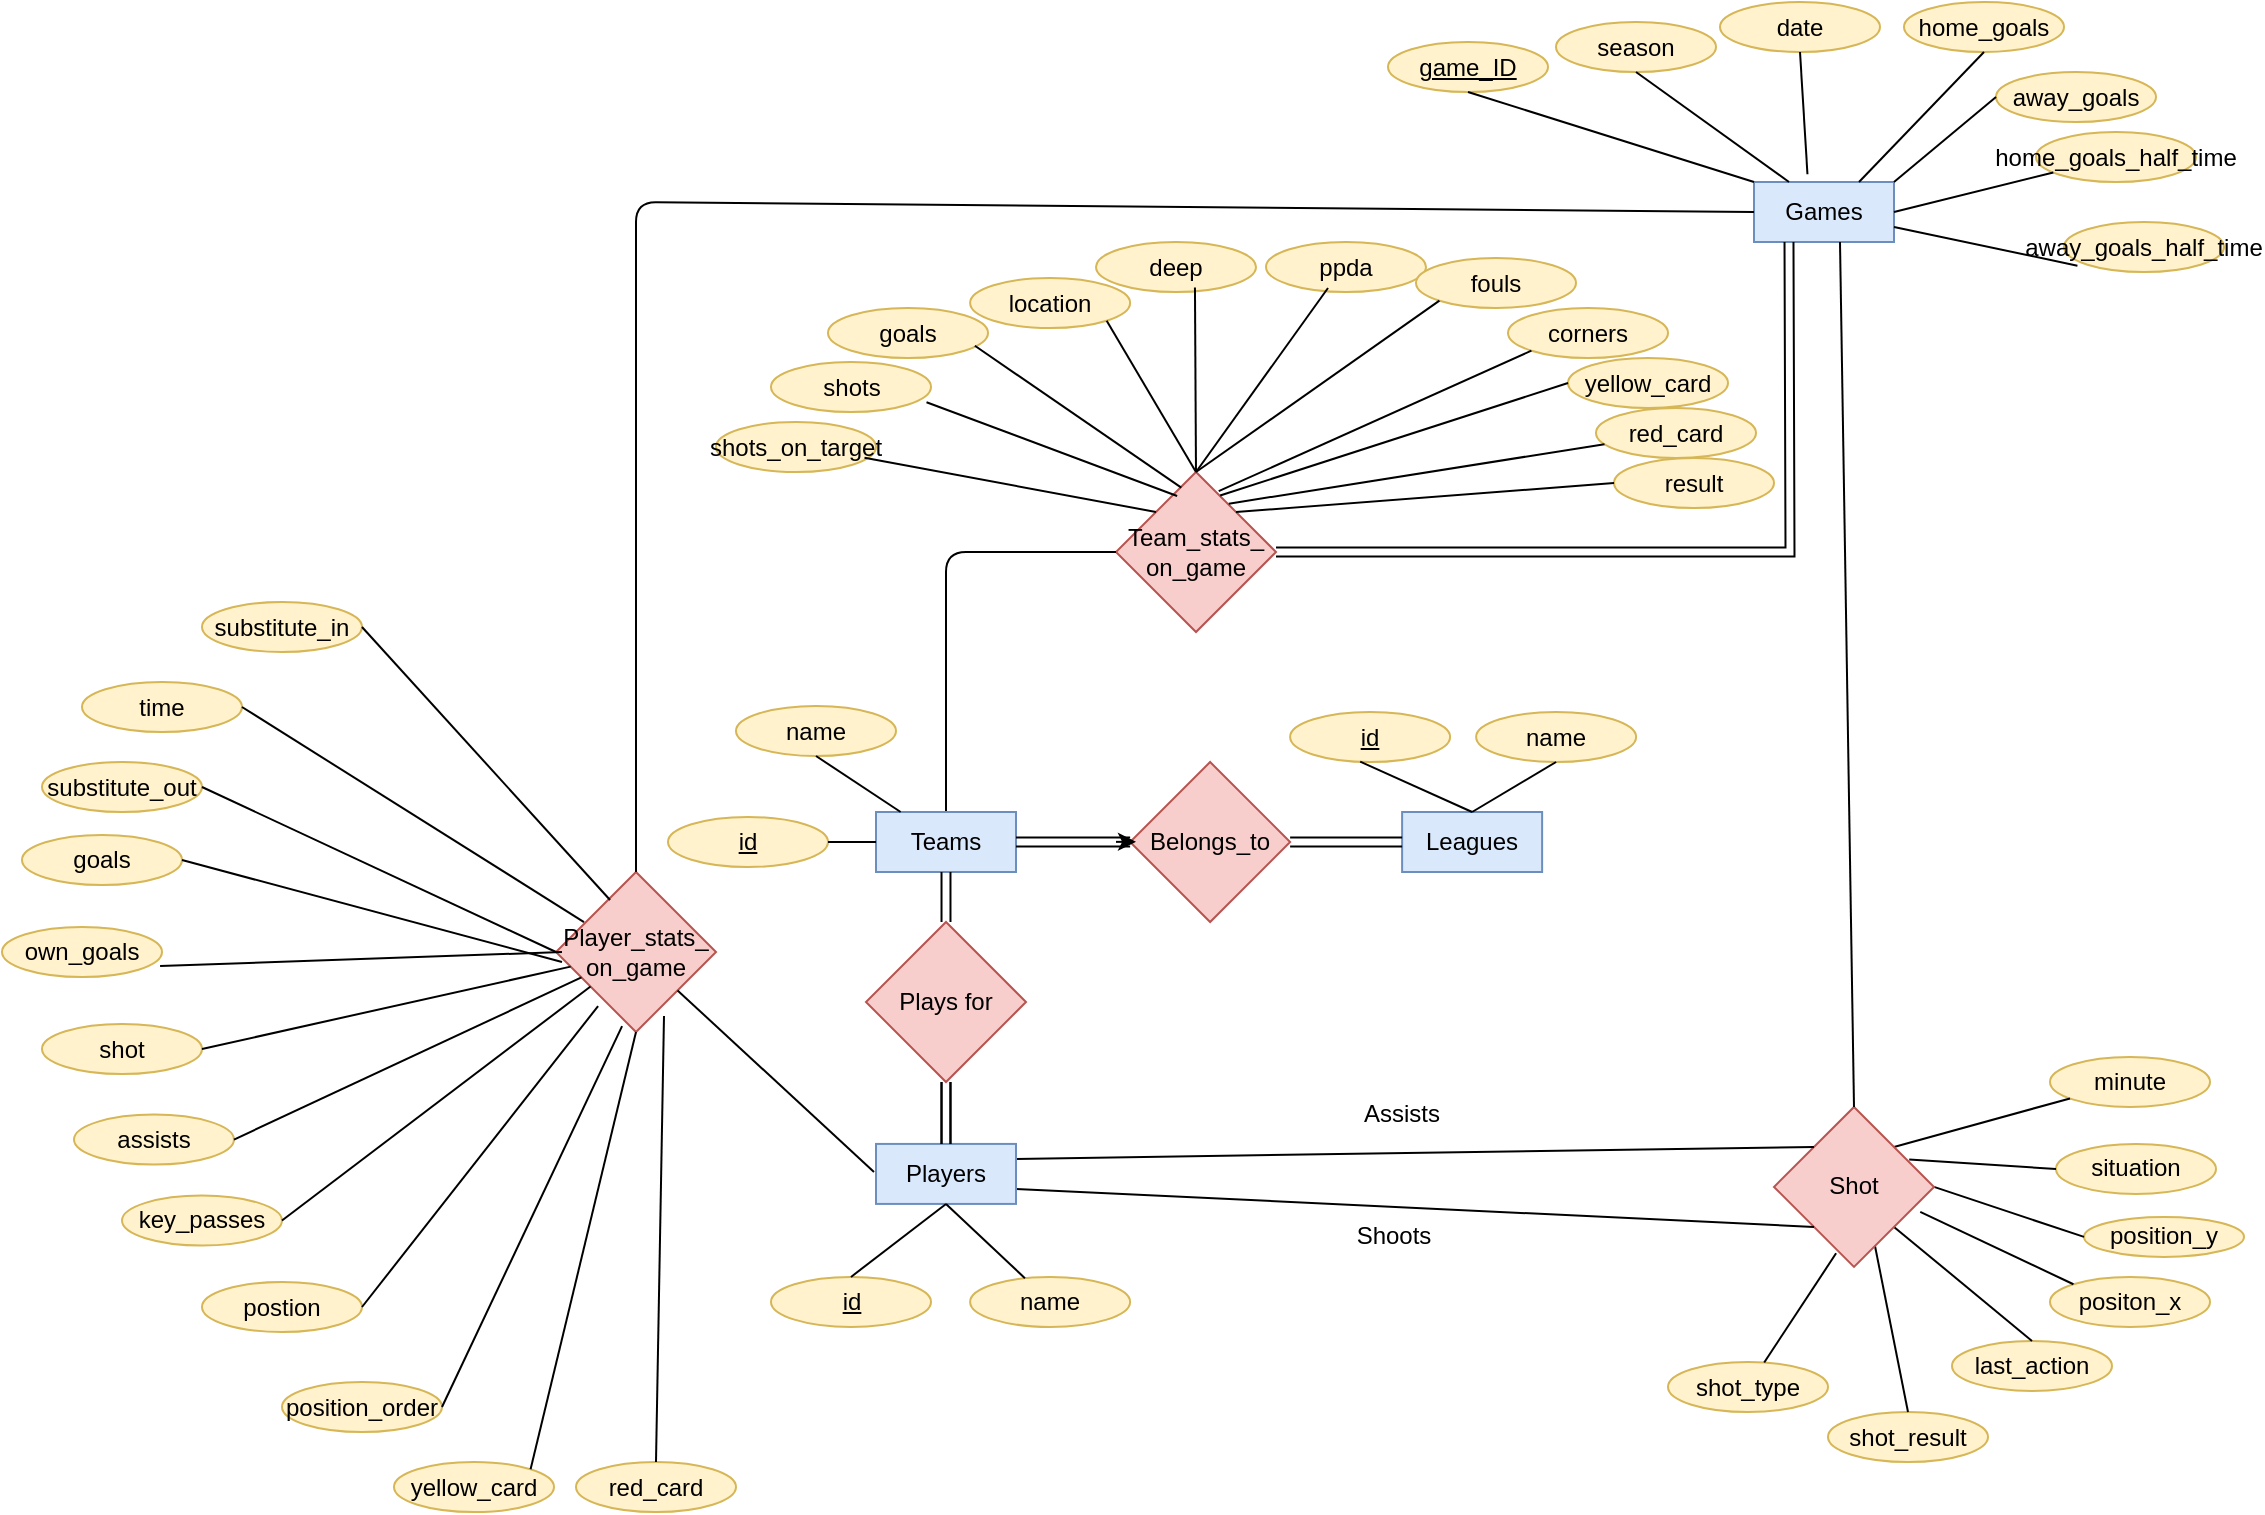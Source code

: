 <mxfile version="15.5.8" type="device"><diagram id="uueZ-VJAmsotww1kCREx" name="Page-1"><mxGraphModel dx="1895" dy="-429" grid="1" gridSize="10" guides="1" tooltips="1" connect="1" arrows="1" fold="1" page="1" pageScale="1" pageWidth="1100" pageHeight="850" math="0" shadow="0"><root><mxCell id="0"/><mxCell id="1" parent="0"/><mxCell id="9hsMUB3Afb42HkKwPOft-1" value="Leagues" style="rounded=0;whiteSpace=wrap;html=1;fillColor=#dae8fc;strokeColor=#6c8ebf;" parent="1" vertex="1"><mxGeometry x="50.06" y="1303" width="70" height="30" as="geometry"/></mxCell><mxCell id="9hsMUB3Afb42HkKwPOft-4" value="Games" style="rounded=0;whiteSpace=wrap;html=1;fillColor=#dae8fc;strokeColor=#6c8ebf;" parent="1" vertex="1"><mxGeometry x="226" y="988" width="70" height="30" as="geometry"/></mxCell><mxCell id="9hsMUB3Afb42HkKwPOft-10" value="name" style="ellipse;whiteSpace=wrap;html=1;fillColor=#fff2cc;strokeColor=#d6b656;" parent="1" vertex="1"><mxGeometry x="87.06" y="1253" width="80" height="25" as="geometry"/></mxCell><mxCell id="9hsMUB3Afb42HkKwPOft-13" value="" style="endArrow=none;html=1;entryX=0.5;entryY=1;entryDx=0;entryDy=0;exitX=0.5;exitY=0;exitDx=0;exitDy=0;" parent="1" source="9hsMUB3Afb42HkKwPOft-1" target="9hsMUB3Afb42HkKwPOft-10" edge="1"><mxGeometry width="50" height="50" relative="1" as="geometry"><mxPoint x="214.06" y="1330" as="sourcePoint"/><mxPoint x="114.06" y="1280" as="targetPoint"/></mxGeometry></mxCell><mxCell id="9hsMUB3Afb42HkKwPOft-22" value="name" style="ellipse;whiteSpace=wrap;html=1;fillColor=#fff2cc;strokeColor=#d6b656;" parent="1" vertex="1"><mxGeometry x="-283" y="1250" width="80" height="25" as="geometry"/></mxCell><mxCell id="9hsMUB3Afb42HkKwPOft-31" value="name" style="ellipse;whiteSpace=wrap;html=1;fillColor=#fff2cc;strokeColor=#d6b656;" parent="1" vertex="1"><mxGeometry x="-165.94" y="1535.46" width="80" height="25" as="geometry"/></mxCell><mxCell id="9hsMUB3Afb42HkKwPOft-53" value="minute" style="ellipse;whiteSpace=wrap;html=1;fillColor=#fff2cc;strokeColor=#d6b656;" parent="1" vertex="1"><mxGeometry x="374" y="1425.46" width="80" height="25" as="geometry"/></mxCell><mxCell id="9hsMUB3Afb42HkKwPOft-56" value="situation" style="ellipse;whiteSpace=wrap;html=1;fillColor=#fff2cc;strokeColor=#d6b656;" parent="1" vertex="1"><mxGeometry x="377" y="1468.96" width="80" height="25" as="geometry"/></mxCell><mxCell id="9hsMUB3Afb42HkKwPOft-57" value="last_action" style="ellipse;whiteSpace=wrap;html=1;fillColor=#fff2cc;strokeColor=#d6b656;" parent="1" vertex="1"><mxGeometry x="325" y="1567.46" width="80" height="25" as="geometry"/></mxCell><mxCell id="9hsMUB3Afb42HkKwPOft-58" value="shot_type" style="ellipse;whiteSpace=wrap;html=1;fillColor=#fff2cc;strokeColor=#d6b656;" parent="1" vertex="1"><mxGeometry x="183" y="1578" width="80" height="25" as="geometry"/></mxCell><mxCell id="9hsMUB3Afb42HkKwPOft-59" value="shot_result" style="ellipse;whiteSpace=wrap;html=1;fillColor=#fff2cc;strokeColor=#d6b656;" parent="1" vertex="1"><mxGeometry x="263" y="1603" width="80" height="25" as="geometry"/></mxCell><mxCell id="9hsMUB3Afb42HkKwPOft-61" value="positon_x" style="ellipse;whiteSpace=wrap;html=1;fillColor=#fff2cc;strokeColor=#d6b656;" parent="1" vertex="1"><mxGeometry x="374" y="1535.46" width="80" height="25" as="geometry"/></mxCell><mxCell id="9hsMUB3Afb42HkKwPOft-62" value="position_y" style="ellipse;whiteSpace=wrap;html=1;fillColor=#fff2cc;strokeColor=#d6b656;" parent="1" vertex="1"><mxGeometry x="391" y="1505.46" width="80" height="20" as="geometry"/></mxCell><mxCell id="9hsMUB3Afb42HkKwPOft-66" value="" style="endArrow=none;html=1;entryX=0.388;entryY=0.915;entryDx=0;entryDy=0;entryPerimeter=0;" parent="1" source="9hsMUB3Afb42HkKwPOft-58" target="bdqrUwtR641LhR5t9HQw-54" edge="1"><mxGeometry width="50" height="50" relative="1" as="geometry"><mxPoint x="199" y="1601.73" as="sourcePoint"/><mxPoint x="501" y="1595.46" as="targetPoint"/></mxGeometry></mxCell><mxCell id="9hsMUB3Afb42HkKwPOft-67" value="" style="endArrow=none;html=1;exitX=0.5;exitY=0;exitDx=0;exitDy=0;entryX=0.63;entryY=0.863;entryDx=0;entryDy=0;entryPerimeter=0;" parent="1" source="9hsMUB3Afb42HkKwPOft-59" target="bdqrUwtR641LhR5t9HQw-54" edge="1"><mxGeometry width="50" height="50" relative="1" as="geometry"><mxPoint x="451" y="1645.46" as="sourcePoint"/><mxPoint x="501" y="1595.46" as="targetPoint"/></mxGeometry></mxCell><mxCell id="9hsMUB3Afb42HkKwPOft-68" value="" style="endArrow=none;html=1;exitX=0.5;exitY=0;exitDx=0;exitDy=0;entryX=1;entryY=1;entryDx=0;entryDy=0;" parent="1" source="9hsMUB3Afb42HkKwPOft-57" target="bdqrUwtR641LhR5t9HQw-54" edge="1"><mxGeometry width="50" height="50" relative="1" as="geometry"><mxPoint x="451" y="1645.46" as="sourcePoint"/><mxPoint x="501" y="1595.46" as="targetPoint"/></mxGeometry></mxCell><mxCell id="9hsMUB3Afb42HkKwPOft-69" value="" style="endArrow=none;html=1;exitX=0.914;exitY=0.656;exitDx=0;exitDy=0;entryX=0;entryY=0;entryDx=0;entryDy=0;exitPerimeter=0;" parent="1" source="bdqrUwtR641LhR5t9HQw-54" target="9hsMUB3Afb42HkKwPOft-61" edge="1"><mxGeometry width="50" height="50" relative="1" as="geometry"><mxPoint x="451" y="1645.46" as="sourcePoint"/><mxPoint x="501" y="1595.46" as="targetPoint"/></mxGeometry></mxCell><mxCell id="9hsMUB3Afb42HkKwPOft-70" value="" style="endArrow=none;html=1;exitX=1;exitY=0.5;exitDx=0;exitDy=0;entryX=0;entryY=0.5;entryDx=0;entryDy=0;" parent="1" source="bdqrUwtR641LhR5t9HQw-54" target="9hsMUB3Afb42HkKwPOft-62" edge="1"><mxGeometry width="50" height="50" relative="1" as="geometry"><mxPoint x="451" y="1645.46" as="sourcePoint"/><mxPoint x="501" y="1595.46" as="targetPoint"/></mxGeometry></mxCell><mxCell id="9hsMUB3Afb42HkKwPOft-71" value="" style="endArrow=none;html=1;exitX=0.845;exitY=0.329;exitDx=0;exitDy=0;entryX=0;entryY=0.5;entryDx=0;entryDy=0;exitPerimeter=0;" parent="1" source="bdqrUwtR641LhR5t9HQw-54" target="9hsMUB3Afb42HkKwPOft-56" edge="1"><mxGeometry width="50" height="50" relative="1" as="geometry"><mxPoint x="451" y="1645.46" as="sourcePoint"/><mxPoint x="501" y="1595.46" as="targetPoint"/></mxGeometry></mxCell><mxCell id="9hsMUB3Afb42HkKwPOft-72" value="" style="endArrow=none;html=1;exitX=1;exitY=0;exitDx=0;exitDy=0;" parent="1" source="bdqrUwtR641LhR5t9HQw-54" target="9hsMUB3Afb42HkKwPOft-53" edge="1"><mxGeometry width="50" height="50" relative="1" as="geometry"><mxPoint x="451" y="1645.46" as="sourcePoint"/><mxPoint x="501" y="1595.46" as="targetPoint"/></mxGeometry></mxCell><mxCell id="9hsMUB3Afb42HkKwPOft-75" value="Player_stats_&lt;br&gt;on_game" style="rhombus;whiteSpace=wrap;html=1;fillColor=#f8cecc;strokeColor=#b85450;" parent="1" vertex="1"><mxGeometry x="-373" y="1333" width="80" height="80" as="geometry"/></mxCell><mxCell id="9hsMUB3Afb42HkKwPOft-76" value="" style="endArrow=none;html=1;entryX=0;entryY=0.5;entryDx=0;entryDy=0;" parent="1" source="9hsMUB3Afb42HkKwPOft-75" edge="1"><mxGeometry width="50" height="50" relative="1" as="geometry"><mxPoint x="-332" y="1468" as="sourcePoint"/><mxPoint x="-214" y="1483" as="targetPoint"/></mxGeometry></mxCell><mxCell id="9hsMUB3Afb42HkKwPOft-77" value="" style="endArrow=none;html=1;entryX=0;entryY=0.5;entryDx=0;entryDy=0;exitX=0.5;exitY=0;exitDx=0;exitDy=0;" parent="1" source="9hsMUB3Afb42HkKwPOft-75" target="9hsMUB3Afb42HkKwPOft-4" edge="1"><mxGeometry width="50" height="50" relative="1" as="geometry"><mxPoint x="-470" y="1303" as="sourcePoint"/><mxPoint x="-420" y="1253" as="targetPoint"/><Array as="points"><mxPoint x="-333" y="998"/></Array></mxGeometry></mxCell><mxCell id="bdqrUwtR641LhR5t9HQw-1" value="goals" style="ellipse;whiteSpace=wrap;html=1;fillColor=#fff2cc;strokeColor=#d6b656;" parent="1" vertex="1"><mxGeometry x="-640" y="1314.5" width="80" height="25" as="geometry"/></mxCell><mxCell id="bdqrUwtR641LhR5t9HQw-2" value="own_goals" style="ellipse;whiteSpace=wrap;html=1;fillColor=#fff2cc;strokeColor=#d6b656;" parent="1" vertex="1"><mxGeometry x="-650" y="1360.5" width="80" height="25" as="geometry"/></mxCell><mxCell id="bdqrUwtR641LhR5t9HQw-3" value="shot" style="ellipse;whiteSpace=wrap;html=1;fillColor=#fff2cc;strokeColor=#d6b656;" parent="1" vertex="1"><mxGeometry x="-630" y="1409" width="80" height="25" as="geometry"/></mxCell><mxCell id="bdqrUwtR641LhR5t9HQw-4" value="assists" style="ellipse;whiteSpace=wrap;html=1;fillColor=#fff2cc;strokeColor=#d6b656;" parent="1" vertex="1"><mxGeometry x="-614" y="1454.27" width="80" height="25" as="geometry"/></mxCell><mxCell id="bdqrUwtR641LhR5t9HQw-5" value="key_passes" style="ellipse;whiteSpace=wrap;html=1;fillColor=#fff2cc;strokeColor=#d6b656;" parent="1" vertex="1"><mxGeometry x="-590" y="1494.77" width="80" height="25" as="geometry"/></mxCell><mxCell id="bdqrUwtR641LhR5t9HQw-6" value="postion" style="ellipse;whiteSpace=wrap;html=1;fillColor=#fff2cc;strokeColor=#d6b656;" parent="1" vertex="1"><mxGeometry x="-550" y="1538" width="80" height="25" as="geometry"/></mxCell><mxCell id="bdqrUwtR641LhR5t9HQw-7" value="position_order" style="ellipse;whiteSpace=wrap;html=1;fillColor=#fff2cc;strokeColor=#d6b656;" parent="1" vertex="1"><mxGeometry x="-510" y="1588" width="80" height="25" as="geometry"/></mxCell><mxCell id="bdqrUwtR641LhR5t9HQw-8" value="yellow_card" style="ellipse;whiteSpace=wrap;html=1;fillColor=#fff2cc;strokeColor=#d6b656;" parent="1" vertex="1"><mxGeometry x="-454" y="1628" width="80" height="25" as="geometry"/></mxCell><mxCell id="bdqrUwtR641LhR5t9HQw-9" value="red_card" style="ellipse;whiteSpace=wrap;html=1;fillColor=#fff2cc;strokeColor=#d6b656;" parent="1" vertex="1"><mxGeometry x="-363" y="1628" width="80" height="25" as="geometry"/></mxCell><mxCell id="bdqrUwtR641LhR5t9HQw-10" value="time&lt;span style=&quot;color: rgba(0 , 0 , 0 , 0) ; font-family: monospace ; font-size: 0px&quot;&gt;%3CmxGraphModel%3E%3Croot%3E%3CmxCell%20id%3D%220%22%2F%3E%3CmxCell%20id%3D%221%22%20parent%3D%220%22%2F%3E%3CmxCell%20id%3D%222%22%20value%3D%22goals%22%20style%3D%22ellipse%3BwhiteSpace%3Dwrap%3Bhtml%3D1%3BfillColor%3D%23fff2cc%3BstrokeColor%3D%23d6b656%3B%22%20vertex%3D%221%22%20parent%3D%221%22%3E%3CmxGeometry%20x%3D%22-80%22%20y%3D%221276.5%22%20width%3D%2280%22%20height%3D%2225%22%20as%3D%22geometry%22%2F%3E%3C%2FmxCell%3E%3C%2Froot%3E%3C%2FmxGraphModel%3E&lt;/span&gt;&lt;span style=&quot;color: rgba(0 , 0 , 0 , 0) ; font-family: monospace ; font-size: 0px&quot;&gt;%3CmxGraphModel%3E%3Croot%3E%3CmxCell%20id%3D%220%22%2F%3E%3CmxCell%20id%3D%221%22%20parent%3D%220%22%2F%3E%3CmxCell%20id%3D%222%22%20value%3D%22goals%22%20style%3D%22ellipse%3BwhiteSpace%3Dwrap%3Bhtml%3D1%3BfillColor%3D%23fff2cc%3BstrokeColor%3D%23d6b656%3B%22%20vertex%3D%221%22%20parent%3D%221%22%3E%3CmxGeometry%20x%3D%22-80%22%20y%3D%221276.5%22%20width%3D%2280%22%20height%3D%2225%22%20as%3D%22geometry%22%2F%3E%3C%2FmxCell%3E%3C%2Froot%3E%3C%2FmxGraphModel%3E&lt;/span&gt;" style="ellipse;whiteSpace=wrap;html=1;fillColor=#fff2cc;strokeColor=#d6b656;" parent="1" vertex="1"><mxGeometry x="-610" y="1238" width="80" height="25" as="geometry"/></mxCell><mxCell id="bdqrUwtR641LhR5t9HQw-11" value="substitute_in" style="ellipse;whiteSpace=wrap;html=1;fillColor=#fff2cc;strokeColor=#d6b656;" parent="1" vertex="1"><mxGeometry x="-550" y="1198" width="80" height="25" as="geometry"/></mxCell><mxCell id="bdqrUwtR641LhR5t9HQw-13" value="substitute_out" style="ellipse;whiteSpace=wrap;html=1;fillColor=#fff2cc;strokeColor=#d6b656;" parent="1" vertex="1"><mxGeometry x="-630" y="1278" width="80" height="25" as="geometry"/></mxCell><mxCell id="bdqrUwtR641LhR5t9HQw-16" style="edgeStyle=orthogonalEdgeStyle;rounded=0;orthogonalLoop=1;jettySize=auto;html=1;exitX=0.5;exitY=1;exitDx=0;exitDy=0;" parent="1" source="bdqrUwtR641LhR5t9HQw-4" target="bdqrUwtR641LhR5t9HQw-4" edge="1"><mxGeometry relative="1" as="geometry"/></mxCell><mxCell id="bdqrUwtR641LhR5t9HQw-17" value="" style="endArrow=none;html=1;exitX=1;exitY=0.5;exitDx=0;exitDy=0;entryX=0.338;entryY=0.175;entryDx=0;entryDy=0;entryPerimeter=0;" parent="1" source="bdqrUwtR641LhR5t9HQw-11" target="9hsMUB3Afb42HkKwPOft-75" edge="1"><mxGeometry width="50" height="50" relative="1" as="geometry"><mxPoint x="-210" y="1468" as="sourcePoint"/><mxPoint x="-160" y="1418" as="targetPoint"/></mxGeometry></mxCell><mxCell id="bdqrUwtR641LhR5t9HQw-18" value="" style="endArrow=none;html=1;entryX=1;entryY=0.5;entryDx=0;entryDy=0;exitX=0.175;exitY=0.313;exitDx=0;exitDy=0;exitPerimeter=0;" parent="1" source="9hsMUB3Afb42HkKwPOft-75" target="bdqrUwtR641LhR5t9HQw-10" edge="1"><mxGeometry width="50" height="50" relative="1" as="geometry"><mxPoint x="-210" y="1468" as="sourcePoint"/><mxPoint x="-160" y="1418" as="targetPoint"/></mxGeometry></mxCell><mxCell id="bdqrUwtR641LhR5t9HQw-19" value="" style="endArrow=none;html=1;entryX=1;entryY=0.5;entryDx=0;entryDy=0;exitX=0;exitY=0.5;exitDx=0;exitDy=0;" parent="1" source="9hsMUB3Afb42HkKwPOft-75" target="bdqrUwtR641LhR5t9HQw-13" edge="1"><mxGeometry width="50" height="50" relative="1" as="geometry"><mxPoint x="-210" y="1468" as="sourcePoint"/><mxPoint x="-160" y="1418" as="targetPoint"/></mxGeometry></mxCell><mxCell id="bdqrUwtR641LhR5t9HQw-20" value="" style="endArrow=none;html=1;entryX=1;entryY=0.5;entryDx=0;entryDy=0;" parent="1" target="bdqrUwtR641LhR5t9HQw-1" edge="1"><mxGeometry width="50" height="50" relative="1" as="geometry"><mxPoint x="-370" y="1378" as="sourcePoint"/><mxPoint x="-160" y="1418" as="targetPoint"/></mxGeometry></mxCell><mxCell id="bdqrUwtR641LhR5t9HQw-21" value="" style="endArrow=none;html=1;entryX=0.988;entryY=0.78;entryDx=0;entryDy=0;entryPerimeter=0;" parent="1" target="bdqrUwtR641LhR5t9HQw-2" edge="1"><mxGeometry width="50" height="50" relative="1" as="geometry"><mxPoint x="-370" y="1373" as="sourcePoint"/><mxPoint x="-160" y="1418" as="targetPoint"/></mxGeometry></mxCell><mxCell id="bdqrUwtR641LhR5t9HQw-22" value="" style="endArrow=none;html=1;entryX=1;entryY=0.5;entryDx=0;entryDy=0;" parent="1" source="9hsMUB3Afb42HkKwPOft-75" target="bdqrUwtR641LhR5t9HQw-3" edge="1"><mxGeometry width="50" height="50" relative="1" as="geometry"><mxPoint x="-210" y="1468" as="sourcePoint"/><mxPoint x="-160" y="1418" as="targetPoint"/></mxGeometry></mxCell><mxCell id="bdqrUwtR641LhR5t9HQw-23" value="" style="endArrow=none;html=1;entryX=1;entryY=0.5;entryDx=0;entryDy=0;" parent="1" source="9hsMUB3Afb42HkKwPOft-75" target="bdqrUwtR641LhR5t9HQw-4" edge="1"><mxGeometry width="50" height="50" relative="1" as="geometry"><mxPoint x="-210" y="1468" as="sourcePoint"/><mxPoint x="-160" y="1418" as="targetPoint"/></mxGeometry></mxCell><mxCell id="bdqrUwtR641LhR5t9HQw-24" value="" style="endArrow=none;html=1;entryX=1;entryY=0.5;entryDx=0;entryDy=0;" parent="1" source="9hsMUB3Afb42HkKwPOft-75" target="bdqrUwtR641LhR5t9HQw-5" edge="1"><mxGeometry width="50" height="50" relative="1" as="geometry"><mxPoint x="-210" y="1468" as="sourcePoint"/><mxPoint x="-160" y="1418" as="targetPoint"/></mxGeometry></mxCell><mxCell id="bdqrUwtR641LhR5t9HQw-25" value="" style="endArrow=none;html=1;entryX=1;entryY=0.5;entryDx=0;entryDy=0;exitX=0.263;exitY=0.838;exitDx=0;exitDy=0;exitPerimeter=0;" parent="1" source="9hsMUB3Afb42HkKwPOft-75" target="bdqrUwtR641LhR5t9HQw-6" edge="1"><mxGeometry width="50" height="50" relative="1" as="geometry"><mxPoint x="-210" y="1468" as="sourcePoint"/><mxPoint x="-160" y="1418" as="targetPoint"/></mxGeometry></mxCell><mxCell id="bdqrUwtR641LhR5t9HQw-26" value="" style="endArrow=none;html=1;entryX=1;entryY=0.5;entryDx=0;entryDy=0;exitX=0.413;exitY=0.963;exitDx=0;exitDy=0;exitPerimeter=0;" parent="1" source="9hsMUB3Afb42HkKwPOft-75" target="bdqrUwtR641LhR5t9HQw-7" edge="1"><mxGeometry width="50" height="50" relative="1" as="geometry"><mxPoint x="-210" y="1468" as="sourcePoint"/><mxPoint x="-160" y="1418" as="targetPoint"/></mxGeometry></mxCell><mxCell id="bdqrUwtR641LhR5t9HQw-27" value="" style="endArrow=none;html=1;entryX=1;entryY=0;entryDx=0;entryDy=0;exitX=0.5;exitY=1;exitDx=0;exitDy=0;" parent="1" source="9hsMUB3Afb42HkKwPOft-75" target="bdqrUwtR641LhR5t9HQw-8" edge="1"><mxGeometry width="50" height="50" relative="1" as="geometry"><mxPoint x="-210" y="1468" as="sourcePoint"/><mxPoint x="-160" y="1418" as="targetPoint"/></mxGeometry></mxCell><mxCell id="bdqrUwtR641LhR5t9HQw-28" value="" style="endArrow=none;html=1;entryX=0.5;entryY=0;entryDx=0;entryDy=0;exitX=0.675;exitY=0.9;exitDx=0;exitDy=0;exitPerimeter=0;" parent="1" source="9hsMUB3Afb42HkKwPOft-75" target="bdqrUwtR641LhR5t9HQw-9" edge="1"><mxGeometry width="50" height="50" relative="1" as="geometry"><mxPoint x="-210" y="1468" as="sourcePoint"/><mxPoint x="-160" y="1418" as="targetPoint"/></mxGeometry></mxCell><mxCell id="bdqrUwtR641LhR5t9HQw-29" value="&lt;u&gt;game_ID&lt;/u&gt;" style="ellipse;whiteSpace=wrap;html=1;fillColor=#fff2cc;strokeColor=#d6b656;" parent="1" vertex="1"><mxGeometry x="43" y="918" width="80" height="25" as="geometry"/></mxCell><mxCell id="bdqrUwtR641LhR5t9HQw-30" value="season" style="ellipse;whiteSpace=wrap;html=1;fillColor=#fff2cc;strokeColor=#d6b656;" parent="1" vertex="1"><mxGeometry x="127" y="908" width="80" height="25" as="geometry"/></mxCell><mxCell id="bdqrUwtR641LhR5t9HQw-32" value="date" style="ellipse;whiteSpace=wrap;html=1;fillColor=#fff2cc;strokeColor=#d6b656;" parent="1" vertex="1"><mxGeometry x="209" y="898" width="80" height="25" as="geometry"/></mxCell><mxCell id="bdqrUwtR641LhR5t9HQw-34" value="Team_stats_&lt;br&gt;on_game" style="rhombus;whiteSpace=wrap;html=1;fillColor=#f8cecc;strokeColor=#b85450;" parent="1" vertex="1"><mxGeometry x="-93" y="1133" width="80" height="80" as="geometry"/></mxCell><mxCell id="bdqrUwtR641LhR5t9HQw-43" value="home_goals" style="ellipse;whiteSpace=wrap;html=1;fillColor=#fff2cc;strokeColor=#d6b656;" parent="1" vertex="1"><mxGeometry x="301" y="898" width="80" height="25" as="geometry"/></mxCell><mxCell id="bdqrUwtR641LhR5t9HQw-44" value="away_goals" style="ellipse;whiteSpace=wrap;html=1;fillColor=#fff2cc;strokeColor=#d6b656;" parent="1" vertex="1"><mxGeometry x="347" y="933" width="80" height="25" as="geometry"/></mxCell><mxCell id="bdqrUwtR641LhR5t9HQw-45" value="home_goals_half_time" style="ellipse;whiteSpace=wrap;html=1;fillColor=#fff2cc;strokeColor=#d6b656;" parent="1" vertex="1"><mxGeometry x="367" y="963" width="80" height="25" as="geometry"/></mxCell><mxCell id="bdqrUwtR641LhR5t9HQw-46" value="away_goals_half_time" style="ellipse;whiteSpace=wrap;html=1;fillColor=#fff2cc;strokeColor=#d6b656;" parent="1" vertex="1"><mxGeometry x="381" y="1008" width="80" height="25" as="geometry"/></mxCell><mxCell id="bdqrUwtR641LhR5t9HQw-47" value="" style="endArrow=none;html=1;entryX=0.5;entryY=1;entryDx=0;entryDy=0;exitX=0;exitY=0;exitDx=0;exitDy=0;" parent="1" source="9hsMUB3Afb42HkKwPOft-4" target="bdqrUwtR641LhR5t9HQw-29" edge="1"><mxGeometry width="50" height="50" relative="1" as="geometry"><mxPoint x="47" y="1348" as="sourcePoint"/><mxPoint x="97" y="1298" as="targetPoint"/></mxGeometry></mxCell><mxCell id="bdqrUwtR641LhR5t9HQw-48" value="" style="endArrow=none;html=1;entryX=0.5;entryY=1;entryDx=0;entryDy=0;exitX=0.25;exitY=0;exitDx=0;exitDy=0;" parent="1" source="9hsMUB3Afb42HkKwPOft-4" target="bdqrUwtR641LhR5t9HQw-30" edge="1"><mxGeometry width="50" height="50" relative="1" as="geometry"><mxPoint x="47" y="1348" as="sourcePoint"/><mxPoint x="97" y="1298" as="targetPoint"/></mxGeometry></mxCell><mxCell id="bdqrUwtR641LhR5t9HQw-49" value="" style="endArrow=none;html=1;entryX=0.5;entryY=1;entryDx=0;entryDy=0;exitX=0.382;exitY=-0.129;exitDx=0;exitDy=0;exitPerimeter=0;" parent="1" source="9hsMUB3Afb42HkKwPOft-4" target="bdqrUwtR641LhR5t9HQw-32" edge="1"><mxGeometry width="50" height="50" relative="1" as="geometry"><mxPoint x="47" y="1348" as="sourcePoint"/><mxPoint x="97" y="1298" as="targetPoint"/></mxGeometry></mxCell><mxCell id="bdqrUwtR641LhR5t9HQw-50" value="" style="endArrow=none;html=1;entryX=0.5;entryY=1;entryDx=0;entryDy=0;exitX=0.75;exitY=0;exitDx=0;exitDy=0;" parent="1" source="9hsMUB3Afb42HkKwPOft-4" target="bdqrUwtR641LhR5t9HQw-43" edge="1"><mxGeometry width="50" height="50" relative="1" as="geometry"><mxPoint x="47" y="1348" as="sourcePoint"/><mxPoint x="97" y="1298" as="targetPoint"/></mxGeometry></mxCell><mxCell id="bdqrUwtR641LhR5t9HQw-51" value="" style="endArrow=none;html=1;entryX=0;entryY=0.5;entryDx=0;entryDy=0;exitX=1;exitY=0;exitDx=0;exitDy=0;" parent="1" source="9hsMUB3Afb42HkKwPOft-4" target="bdqrUwtR641LhR5t9HQw-44" edge="1"><mxGeometry width="50" height="50" relative="1" as="geometry"><mxPoint x="47" y="1348" as="sourcePoint"/><mxPoint x="97" y="1298" as="targetPoint"/></mxGeometry></mxCell><mxCell id="bdqrUwtR641LhR5t9HQw-52" value="" style="endArrow=none;html=1;exitX=1;exitY=0.5;exitDx=0;exitDy=0;" parent="1" source="9hsMUB3Afb42HkKwPOft-4" target="bdqrUwtR641LhR5t9HQw-45" edge="1"><mxGeometry width="50" height="50" relative="1" as="geometry"><mxPoint x="47" y="1348" as="sourcePoint"/><mxPoint x="97" y="1298" as="targetPoint"/></mxGeometry></mxCell><mxCell id="bdqrUwtR641LhR5t9HQw-53" value="" style="endArrow=none;html=1;entryX=0.084;entryY=0.873;entryDx=0;entryDy=0;entryPerimeter=0;exitX=1;exitY=0.75;exitDx=0;exitDy=0;" parent="1" source="9hsMUB3Afb42HkKwPOft-4" target="bdqrUwtR641LhR5t9HQw-46" edge="1"><mxGeometry width="50" height="50" relative="1" as="geometry"><mxPoint x="47" y="1348" as="sourcePoint"/><mxPoint x="97" y="1298" as="targetPoint"/></mxGeometry></mxCell><mxCell id="bdqrUwtR641LhR5t9HQw-54" value="Shot" style="rhombus;whiteSpace=wrap;html=1;fillColor=#f8cecc;strokeColor=#b85450;" parent="1" vertex="1"><mxGeometry x="236" y="1450.46" width="80" height="80" as="geometry"/></mxCell><mxCell id="bdqrUwtR641LhR5t9HQw-56" value="" style="endArrow=none;html=1;exitX=0.5;exitY=0;exitDx=0;exitDy=0;" parent="1" source="bdqrUwtR641LhR5t9HQw-54" edge="1"><mxGeometry width="50" height="50" relative="1" as="geometry"><mxPoint x="260" y="1428" as="sourcePoint"/><mxPoint x="269" y="1018" as="targetPoint"/></mxGeometry></mxCell><mxCell id="bdqrUwtR641LhR5t9HQw-59" value="" style="endArrow=none;html=1;entryX=0;entryY=0;entryDx=0;entryDy=0;exitX=1;exitY=0.25;exitDx=0;exitDy=0;" parent="1" source="Ac9XlFKO8q1BTWfBgDmr-5" target="bdqrUwtR641LhR5t9HQw-54" edge="1"><mxGeometry width="50" height="50" relative="1" as="geometry"><mxPoint x="-60" y="1450" as="sourcePoint"/><mxPoint x="170" y="1378" as="targetPoint"/></mxGeometry></mxCell><mxCell id="bdqrUwtR641LhR5t9HQw-60" value="" style="endArrow=none;html=1;entryX=0;entryY=1;entryDx=0;entryDy=0;exitX=1;exitY=0.75;exitDx=0;exitDy=0;" parent="1" source="Ac9XlFKO8q1BTWfBgDmr-5" target="bdqrUwtR641LhR5t9HQw-54" edge="1"><mxGeometry width="50" height="50" relative="1" as="geometry"><mxPoint x="-144" y="1490.5" as="sourcePoint"/><mxPoint x="170" y="1378" as="targetPoint"/></mxGeometry></mxCell><mxCell id="bdqrUwtR641LhR5t9HQw-61" value="Assists" style="text;html=1;strokeColor=none;fillColor=none;align=center;verticalAlign=middle;whiteSpace=wrap;rounded=0;" parent="1" vertex="1"><mxGeometry x="30" y="1443.96" width="40" height="20" as="geometry"/></mxCell><mxCell id="bdqrUwtR641LhR5t9HQw-64" value="Shoots" style="text;html=1;strokeColor=none;fillColor=none;align=center;verticalAlign=middle;whiteSpace=wrap;rounded=0;" parent="1" vertex="1"><mxGeometry x="26" y="1505.46" width="40" height="20" as="geometry"/></mxCell><mxCell id="bdqrUwtR641LhR5t9HQw-69" value="location" style="ellipse;whiteSpace=wrap;html=1;fillColor=#fff2cc;strokeColor=#d6b656;" parent="1" vertex="1"><mxGeometry x="-165.94" y="1036" width="80" height="25" as="geometry"/></mxCell><mxCell id="bdqrUwtR641LhR5t9HQw-70" value="goals&lt;span style=&quot;color: rgba(0 , 0 , 0 , 0) ; font-family: monospace ; font-size: 0px&quot;&gt;%3CmxGraphModel%3E%3Croot%3E%3CmxCell%20id%3D%220%22%2F%3E%3CmxCell%20id%3D%221%22%20parent%3D%220%22%2F%3E%3CmxCell%20id%3D%222%22%20value%3D%22season%22%20style%3D%22ellipse%3BwhiteSpace%3Dwrap%3Bhtml%3D1%3BfillColor%3D%23fff2cc%3BstrokeColor%3D%23d6b656%3B%22%20vertex%3D%221%22%20parent%3D%221%22%3E%3CmxGeometry%20x%3D%22318%22%20y%3D%221070%22%20width%3D%2280%22%20height%3D%2225%22%20as%3D%22geometry%22%2F%3E%3C%2FmxCell%3E%3C%2Froot%3E%3C%2FmxGraphModel%3E&lt;/span&gt;" style="ellipse;whiteSpace=wrap;html=1;fillColor=#fff2cc;strokeColor=#d6b656;" parent="1" vertex="1"><mxGeometry x="-237" y="1051" width="80" height="25" as="geometry"/></mxCell><mxCell id="bdqrUwtR641LhR5t9HQw-71" value="shots" style="ellipse;whiteSpace=wrap;html=1;fillColor=#fff2cc;strokeColor=#d6b656;" parent="1" vertex="1"><mxGeometry x="-265.5" y="1078" width="80" height="25" as="geometry"/></mxCell><mxCell id="bdqrUwtR641LhR5t9HQw-72" value="shots_on_target" style="ellipse;whiteSpace=wrap;html=1;fillColor=#fff2cc;strokeColor=#d6b656;" parent="1" vertex="1"><mxGeometry x="-293" y="1108" width="80" height="25" as="geometry"/></mxCell><mxCell id="bdqrUwtR641LhR5t9HQw-73" value="deep" style="ellipse;whiteSpace=wrap;html=1;fillColor=#fff2cc;strokeColor=#d6b656;" parent="1" vertex="1"><mxGeometry x="-103" y="1018" width="80" height="25" as="geometry"/></mxCell><mxCell id="bdqrUwtR641LhR5t9HQw-75" value="ppda" style="ellipse;whiteSpace=wrap;html=1;fillColor=#fff2cc;strokeColor=#d6b656;" parent="1" vertex="1"><mxGeometry x="-18" y="1018" width="80" height="25" as="geometry"/></mxCell><mxCell id="bdqrUwtR641LhR5t9HQw-76" value="fouls" style="ellipse;whiteSpace=wrap;html=1;fillColor=#fff2cc;strokeColor=#d6b656;" parent="1" vertex="1"><mxGeometry x="57" y="1026" width="80" height="25" as="geometry"/></mxCell><mxCell id="bdqrUwtR641LhR5t9HQw-77" value="corners&lt;span style=&quot;color: rgba(0 , 0 , 0 , 0) ; font-family: monospace ; font-size: 0px&quot;&gt;%3CmxGraphModel%3E%3Croot%3E%3CmxCell%20id%3D%220%22%2F%3E%3CmxCell%20id%3D%221%22%20parent%3D%220%22%2F%3E%3CmxCell%20id%3D%222%22%20value%3D%22season%22%20style%3D%22ellipse%3BwhiteSpace%3Dwrap%3Bhtml%3D1%3BfillColor%3D%23fff2cc%3BstrokeColor%3D%23d6b656%3B%22%20vertex%3D%221%22%20parent%3D%221%22%3E%3CmxGeometry%20x%3D%22318%22%20y%3D%221070%22%20width%3D%2280%22%20height%3D%2225%22%20as%3D%22geometry%22%2F%3E%3C%2FmxCell%3E%3C%2Froot%3E%3C%2FmxGraphModel%3E&lt;/span&gt;" style="ellipse;whiteSpace=wrap;html=1;fillColor=#fff2cc;strokeColor=#d6b656;" parent="1" vertex="1"><mxGeometry x="103" y="1051" width="80" height="25" as="geometry"/></mxCell><mxCell id="bdqrUwtR641LhR5t9HQw-78" value="yellow_card" style="ellipse;whiteSpace=wrap;html=1;fillColor=#fff2cc;strokeColor=#d6b656;" parent="1" vertex="1"><mxGeometry x="133" y="1076" width="80" height="25" as="geometry"/></mxCell><mxCell id="bdqrUwtR641LhR5t9HQw-79" value="red_card" style="ellipse;whiteSpace=wrap;html=1;fillColor=#fff2cc;strokeColor=#d6b656;" parent="1" vertex="1"><mxGeometry x="147" y="1101" width="80" height="25" as="geometry"/></mxCell><mxCell id="bdqrUwtR641LhR5t9HQw-80" value="result" style="ellipse;whiteSpace=wrap;html=1;fillColor=#fff2cc;strokeColor=#d6b656;" parent="1" vertex="1"><mxGeometry x="156" y="1126" width="80" height="25" as="geometry"/></mxCell><mxCell id="bdqrUwtR641LhR5t9HQw-84" value="" style="endArrow=none;html=1;entryX=0.928;entryY=0.714;entryDx=0;entryDy=0;entryPerimeter=0;exitX=0;exitY=0;exitDx=0;exitDy=0;" parent="1" source="bdqrUwtR641LhR5t9HQw-34" target="bdqrUwtR641LhR5t9HQw-72" edge="1"><mxGeometry width="50" height="50" relative="1" as="geometry"><mxPoint x="-233" y="1226" as="sourcePoint"/><mxPoint x="-183" y="1176" as="targetPoint"/></mxGeometry></mxCell><mxCell id="bdqrUwtR641LhR5t9HQw-85" value="" style="endArrow=none;html=1;entryX=0.972;entryY=0.804;entryDx=0;entryDy=0;entryPerimeter=0;exitX=0.382;exitY=0.15;exitDx=0;exitDy=0;exitPerimeter=0;" parent="1" source="bdqrUwtR641LhR5t9HQw-34" target="bdqrUwtR641LhR5t9HQw-71" edge="1"><mxGeometry width="50" height="50" relative="1" as="geometry"><mxPoint x="-233" y="1226" as="sourcePoint"/><mxPoint x="-183" y="1176" as="targetPoint"/></mxGeometry></mxCell><mxCell id="bdqrUwtR641LhR5t9HQw-86" value="" style="endArrow=none;html=1;entryX=0.918;entryY=0.756;entryDx=0;entryDy=0;entryPerimeter=0;exitX=0.408;exitY=0.098;exitDx=0;exitDy=0;exitPerimeter=0;" parent="1" source="bdqrUwtR641LhR5t9HQw-34" target="bdqrUwtR641LhR5t9HQw-70" edge="1"><mxGeometry width="50" height="50" relative="1" as="geometry"><mxPoint x="-233" y="1226" as="sourcePoint"/><mxPoint x="-183" y="1176" as="targetPoint"/></mxGeometry></mxCell><mxCell id="bdqrUwtR641LhR5t9HQw-88" value="" style="endArrow=none;html=1;entryX=1;entryY=1;entryDx=0;entryDy=0;exitX=0.5;exitY=0;exitDx=0;exitDy=0;" parent="1" source="bdqrUwtR641LhR5t9HQw-34" target="bdqrUwtR641LhR5t9HQw-69" edge="1"><mxGeometry width="50" height="50" relative="1" as="geometry"><mxPoint x="-23" y="1188" as="sourcePoint"/><mxPoint x="-183" y="1176" as="targetPoint"/></mxGeometry></mxCell><mxCell id="bdqrUwtR641LhR5t9HQw-89" value="" style="endArrow=none;html=1;entryX=0.731;entryY=0.99;entryDx=0;entryDy=0;entryPerimeter=0;exitX=0.5;exitY=0;exitDx=0;exitDy=0;" parent="1" source="bdqrUwtR641LhR5t9HQw-34" edge="1"><mxGeometry width="50" height="50" relative="1" as="geometry"><mxPoint x="-233" y="1226" as="sourcePoint"/><mxPoint x="-53.52" y="1040.75" as="targetPoint"/></mxGeometry></mxCell><mxCell id="bdqrUwtR641LhR5t9HQw-90" value="" style="endArrow=none;html=1;entryX=0.5;entryY=1;entryDx=0;entryDy=0;exitX=0.5;exitY=0;exitDx=0;exitDy=0;" parent="1" source="bdqrUwtR641LhR5t9HQw-34" edge="1"><mxGeometry width="50" height="50" relative="1" as="geometry"><mxPoint x="-233" y="1226" as="sourcePoint"/><mxPoint x="13" y="1041" as="targetPoint"/></mxGeometry></mxCell><mxCell id="bdqrUwtR641LhR5t9HQw-91" value="" style="endArrow=none;html=1;entryX=0;entryY=1;entryDx=0;entryDy=0;exitX=0.5;exitY=0;exitDx=0;exitDy=0;" parent="1" source="bdqrUwtR641LhR5t9HQw-34" target="bdqrUwtR641LhR5t9HQw-76" edge="1"><mxGeometry width="50" height="50" relative="1" as="geometry"><mxPoint x="-233" y="1226" as="sourcePoint"/><mxPoint x="-183" y="1176" as="targetPoint"/></mxGeometry></mxCell><mxCell id="bdqrUwtR641LhR5t9HQw-92" value="" style="endArrow=none;html=1;entryX=0;entryY=1;entryDx=0;entryDy=0;exitX=0.642;exitY=0.12;exitDx=0;exitDy=0;exitPerimeter=0;" parent="1" source="bdqrUwtR641LhR5t9HQw-34" target="bdqrUwtR641LhR5t9HQw-77" edge="1"><mxGeometry width="50" height="50" relative="1" as="geometry"><mxPoint x="-233" y="1226" as="sourcePoint"/><mxPoint x="-183" y="1176" as="targetPoint"/></mxGeometry></mxCell><mxCell id="bdqrUwtR641LhR5t9HQw-93" value="" style="endArrow=none;html=1;entryX=0;entryY=0.5;entryDx=0;entryDy=0;exitX=0.651;exitY=0.147;exitDx=0;exitDy=0;exitPerimeter=0;" parent="1" source="bdqrUwtR641LhR5t9HQw-34" target="bdqrUwtR641LhR5t9HQw-78" edge="1"><mxGeometry width="50" height="50" relative="1" as="geometry"><mxPoint x="-23" y="1166" as="sourcePoint"/><mxPoint x="-183" y="1176" as="targetPoint"/></mxGeometry></mxCell><mxCell id="bdqrUwtR641LhR5t9HQw-94" value="" style="endArrow=none;html=1;exitX=0.705;exitY=0.198;exitDx=0;exitDy=0;exitPerimeter=0;" parent="1" source="bdqrUwtR641LhR5t9HQw-34" target="bdqrUwtR641LhR5t9HQw-79" edge="1"><mxGeometry width="50" height="50" relative="1" as="geometry"><mxPoint x="-233" y="1226" as="sourcePoint"/><mxPoint x="-183" y="1176" as="targetPoint"/></mxGeometry></mxCell><mxCell id="bdqrUwtR641LhR5t9HQw-95" value="" style="endArrow=none;html=1;entryX=0;entryY=0.5;entryDx=0;entryDy=0;exitX=1;exitY=0;exitDx=0;exitDy=0;" parent="1" source="bdqrUwtR641LhR5t9HQw-34" target="bdqrUwtR641LhR5t9HQw-80" edge="1"><mxGeometry width="50" height="50" relative="1" as="geometry"><mxPoint x="-233" y="1226" as="sourcePoint"/><mxPoint x="-183" y="1176" as="targetPoint"/></mxGeometry></mxCell><mxCell id="EnN9bWN50MHeNSuGyORM-2" value="" style="endArrow=none;html=1;entryX=0;entryY=0.5;entryDx=0;entryDy=0;exitX=0.5;exitY=0;exitDx=0;exitDy=0;" parent="1" source="Ac9XlFKO8q1BTWfBgDmr-4" target="bdqrUwtR641LhR5t9HQw-34" edge="1"><mxGeometry width="50" height="50" relative="1" as="geometry"><mxPoint x="-182.97" y="1303" as="sourcePoint"/><mxPoint x="-325.76" y="1192.85" as="targetPoint"/><Array as="points"><mxPoint x="-178" y="1173"/></Array></mxGeometry></mxCell><mxCell id="EnN9bWN50MHeNSuGyORM-3" style="edgeStyle=none;shape=link;rounded=0;orthogonalLoop=1;jettySize=auto;html=1;exitX=0.25;exitY=1;exitDx=0;exitDy=0;endArrow=none;endFill=0;strokeColor=#000000;entryX=1;entryY=0.5;entryDx=0;entryDy=0;width=4.483;" parent="1" source="9hsMUB3Afb42HkKwPOft-4" target="bdqrUwtR641LhR5t9HQw-34" edge="1"><mxGeometry relative="1" as="geometry"><mxPoint x="72.09" y="1172.66" as="sourcePoint"/><mxPoint x="2.06" y="1172.66" as="targetPoint"/><Array as="points"><mxPoint x="244" y="1173"/></Array></mxGeometry></mxCell><mxCell id="Ac9XlFKO8q1BTWfBgDmr-1" value="Plays for" style="rhombus;whiteSpace=wrap;html=1;fillColor=#f8cecc;strokeColor=#b85450;" parent="1" vertex="1"><mxGeometry x="-218" y="1358" width="80" height="80" as="geometry"/></mxCell><mxCell id="Ac9XlFKO8q1BTWfBgDmr-3" value="Belongs_to" style="rhombus;whiteSpace=wrap;html=1;fillColor=#f8cecc;strokeColor=#b85450;" parent="1" vertex="1"><mxGeometry x="-85.94" y="1278" width="80" height="80" as="geometry"/></mxCell><mxCell id="Ac9XlFKO8q1BTWfBgDmr-4" value="Teams" style="rounded=0;whiteSpace=wrap;html=1;fillColor=#dae8fc;strokeColor=#6c8ebf;" parent="1" vertex="1"><mxGeometry x="-213" y="1303" width="70" height="30" as="geometry"/></mxCell><mxCell id="Ac9XlFKO8q1BTWfBgDmr-5" value="Players" style="rounded=0;whiteSpace=wrap;html=1;fillColor=#dae8fc;strokeColor=#6c8ebf;" parent="1" vertex="1"><mxGeometry x="-213" y="1468.96" width="70" height="30" as="geometry"/></mxCell><mxCell id="Ac9XlFKO8q1BTWfBgDmr-6" value="&lt;u&gt;id&lt;/u&gt;" style="ellipse;whiteSpace=wrap;html=1;fillColor=#fff2cc;strokeColor=#d6b656;" parent="1" vertex="1"><mxGeometry x="-265.5" y="1535.46" width="80" height="25" as="geometry"/></mxCell><mxCell id="Ac9XlFKO8q1BTWfBgDmr-7" value="&lt;u&gt;id&lt;/u&gt;" style="ellipse;whiteSpace=wrap;html=1;fillColor=#fff2cc;strokeColor=#d6b656;" parent="1" vertex="1"><mxGeometry x="-317" y="1305.5" width="80" height="25" as="geometry"/></mxCell><mxCell id="Ac9XlFKO8q1BTWfBgDmr-8" value="&lt;u&gt;id&lt;/u&gt;" style="ellipse;whiteSpace=wrap;html=1;fillColor=#fff2cc;strokeColor=#d6b656;" parent="1" vertex="1"><mxGeometry x="-5.94" y="1253" width="80" height="25" as="geometry"/></mxCell><mxCell id="Ac9XlFKO8q1BTWfBgDmr-9" value="" style="endArrow=none;html=1;rounded=0;entryX=0.5;entryY=1;entryDx=0;entryDy=0;" parent="1" source="Ac9XlFKO8q1BTWfBgDmr-4" target="9hsMUB3Afb42HkKwPOft-22" edge="1"><mxGeometry width="50" height="50" relative="1" as="geometry"><mxPoint x="-180" y="1410" as="sourcePoint"/><mxPoint x="-130" y="1360" as="targetPoint"/></mxGeometry></mxCell><mxCell id="Ac9XlFKO8q1BTWfBgDmr-10" value="" style="endArrow=none;html=1;rounded=0;entryX=1;entryY=0.5;entryDx=0;entryDy=0;exitX=0;exitY=0.5;exitDx=0;exitDy=0;" parent="1" source="Ac9XlFKO8q1BTWfBgDmr-4" target="Ac9XlFKO8q1BTWfBgDmr-7" edge="1"><mxGeometry width="50" height="50" relative="1" as="geometry"><mxPoint x="-180" y="1410" as="sourcePoint"/><mxPoint x="-130" y="1360" as="targetPoint"/></mxGeometry></mxCell><mxCell id="Ac9XlFKO8q1BTWfBgDmr-11" value="" style="endArrow=none;html=1;rounded=0;entryX=0.5;entryY=1;entryDx=0;entryDy=0;exitX=0.5;exitY=0;exitDx=0;exitDy=0;" parent="1" source="Ac9XlFKO8q1BTWfBgDmr-6" target="Ac9XlFKO8q1BTWfBgDmr-5" edge="1"><mxGeometry width="50" height="50" relative="1" as="geometry"><mxPoint x="-180" y="1410" as="sourcePoint"/><mxPoint x="-130" y="1360" as="targetPoint"/></mxGeometry></mxCell><mxCell id="Ac9XlFKO8q1BTWfBgDmr-12" value="" style="endArrow=none;html=1;rounded=0;exitX=0.5;exitY=1;exitDx=0;exitDy=0;" parent="1" source="Ac9XlFKO8q1BTWfBgDmr-5" target="9hsMUB3Afb42HkKwPOft-31" edge="1"><mxGeometry width="50" height="50" relative="1" as="geometry"><mxPoint x="-180" y="1410" as="sourcePoint"/><mxPoint x="-130" y="1360" as="targetPoint"/></mxGeometry></mxCell><mxCell id="Ac9XlFKO8q1BTWfBgDmr-13" value="" style="endArrow=none;html=1;rounded=0;entryX=0.5;entryY=0;entryDx=0;entryDy=0;exitX=0.438;exitY=0.994;exitDx=0;exitDy=0;exitPerimeter=0;" parent="1" source="Ac9XlFKO8q1BTWfBgDmr-8" target="9hsMUB3Afb42HkKwPOft-1" edge="1"><mxGeometry width="50" height="50" relative="1" as="geometry"><mxPoint x="-195.94" y="1410" as="sourcePoint"/><mxPoint x="-145.94" y="1360" as="targetPoint"/></mxGeometry></mxCell><mxCell id="Bs6w96BTE2kdqeaR9A1H-2" style="edgeStyle=none;shape=link;rounded=0;orthogonalLoop=1;jettySize=auto;html=1;endArrow=none;endFill=0;strokeColor=#000000;entryX=0.5;entryY=0;entryDx=0;entryDy=0;width=4.483;exitX=0.5;exitY=1;exitDx=0;exitDy=0;" parent="1" source="Ac9XlFKO8q1BTWfBgDmr-1" target="Ac9XlFKO8q1BTWfBgDmr-5" edge="1"><mxGeometry relative="1" as="geometry"><mxPoint x="320" y="1425" as="sourcePoint"/><mxPoint x="-50" y="1425.46" as="targetPoint"/><Array as="points"/></mxGeometry></mxCell><mxCell id="Bs6w96BTE2kdqeaR9A1H-3" style="edgeStyle=none;shape=link;rounded=0;orthogonalLoop=1;jettySize=auto;html=1;endArrow=none;endFill=0;strokeColor=#000000;entryX=0.5;entryY=0;entryDx=0;entryDy=0;width=4.483;exitX=0.5;exitY=1;exitDx=0;exitDy=0;" parent="1" source="Ac9XlFKO8q1BTWfBgDmr-4" target="Ac9XlFKO8q1BTWfBgDmr-1" edge="1"><mxGeometry relative="1" as="geometry"><mxPoint x="-53.29" y="1385.5" as="sourcePoint"/><mxPoint x="-53.29" y="1416.46" as="targetPoint"/><Array as="points"/></mxGeometry></mxCell><mxCell id="-PBHSSNaidQR9OBaJpER-1" style="edgeStyle=none;shape=link;rounded=0;orthogonalLoop=1;jettySize=auto;html=1;endArrow=none;endFill=0;strokeColor=#000000;entryX=0.5;entryY=0;entryDx=0;entryDy=0;width=4.483;exitX=0.5;exitY=1;exitDx=0;exitDy=0;" edge="1" parent="1"><mxGeometry relative="1" as="geometry"><mxPoint x="-178" y="1438" as="sourcePoint"/><mxPoint x="-178" y="1468.96" as="targetPoint"/><Array as="points"/></mxGeometry></mxCell><mxCell id="-PBHSSNaidQR9OBaJpER-3" style="edgeStyle=none;shape=link;rounded=0;orthogonalLoop=1;jettySize=auto;html=1;endArrow=none;endFill=0;strokeColor=#000000;entryX=1;entryY=0.5;entryDx=0;entryDy=0;width=4.483;exitX=0;exitY=0.5;exitDx=0;exitDy=0;" edge="1" parent="1" source="9hsMUB3Afb42HkKwPOft-1" target="Ac9XlFKO8q1BTWfBgDmr-3"><mxGeometry relative="1" as="geometry"><mxPoint x="-168" y="1343" as="sourcePoint"/><mxPoint x="-168" y="1368" as="targetPoint"/><Array as="points"/></mxGeometry></mxCell><mxCell id="-PBHSSNaidQR9OBaJpER-5" style="edgeStyle=none;shape=link;rounded=0;orthogonalLoop=1;jettySize=auto;html=1;endArrow=none;endFill=0;strokeColor=#000000;entryX=1;entryY=0.5;entryDx=0;entryDy=0;width=4.483;exitX=0;exitY=0.5;exitDx=0;exitDy=0;" edge="1" parent="1" source="Ac9XlFKO8q1BTWfBgDmr-3" target="Ac9XlFKO8q1BTWfBgDmr-4"><mxGeometry relative="1" as="geometry"><mxPoint x="-168" y="1343" as="sourcePoint"/><mxPoint x="-168" y="1368" as="targetPoint"/><Array as="points"/></mxGeometry></mxCell><mxCell id="-PBHSSNaidQR9OBaJpER-7" value="" style="endArrow=classic;html=1;rounded=0;" edge="1" parent="1"><mxGeometry width="50" height="50" relative="1" as="geometry"><mxPoint x="-93" y="1317.93" as="sourcePoint"/><mxPoint x="-83" y="1317.93" as="targetPoint"/><Array as="points"><mxPoint x="-93" y="1317.93"/></Array></mxGeometry></mxCell></root></mxGraphModel></diagram></mxfile>